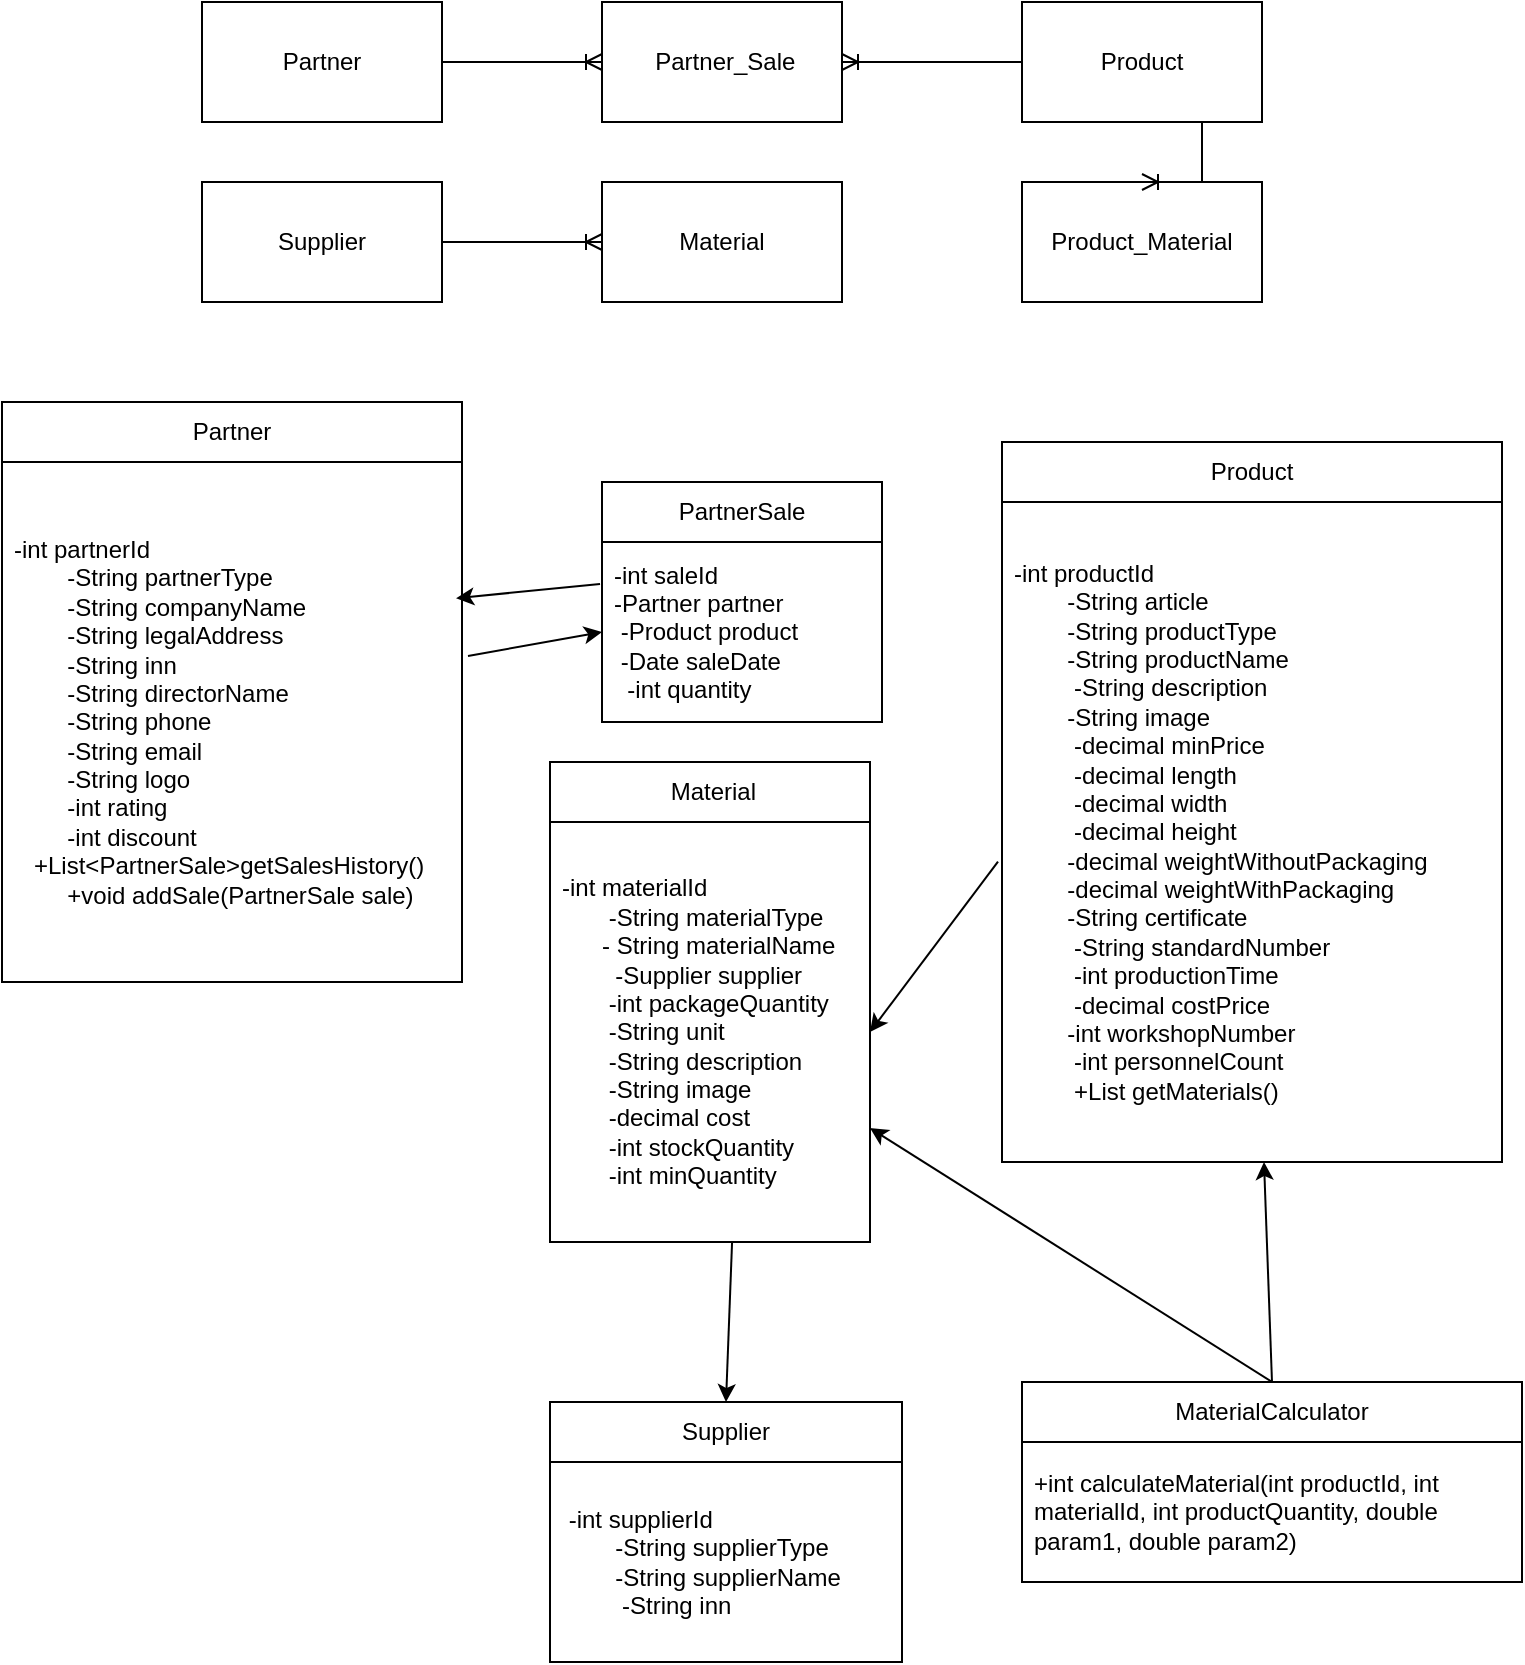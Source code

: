 <mxfile version="26.0.10">
  <diagram name="Страница — 1" id="ocxqq5EhkebSTBUKa830">
    <mxGraphModel dx="2032" dy="2282" grid="1" gridSize="10" guides="1" tooltips="1" connect="1" arrows="1" fold="1" page="1" pageScale="1" pageWidth="827" pageHeight="1169" math="0" shadow="0">
      <root>
        <mxCell id="0" />
        <mxCell id="1" parent="0" />
        <mxCell id="QFR_fkobPdCCzH-Lz_Cs-1" value="Partner" style="rounded=0;whiteSpace=wrap;html=1;" vertex="1" parent="1">
          <mxGeometry x="160" y="-1130" width="120" height="60" as="geometry" />
        </mxCell>
        <mxCell id="QFR_fkobPdCCzH-Lz_Cs-2" value="&amp;nbsp;Partner_Sale" style="rounded=0;whiteSpace=wrap;html=1;" vertex="1" parent="1">
          <mxGeometry x="360" y="-1130" width="120" height="60" as="geometry" />
        </mxCell>
        <mxCell id="QFR_fkobPdCCzH-Lz_Cs-3" value="Product" style="rounded=0;whiteSpace=wrap;html=1;" vertex="1" parent="1">
          <mxGeometry x="570" y="-1130" width="120" height="60" as="geometry" />
        </mxCell>
        <mxCell id="QFR_fkobPdCCzH-Lz_Cs-5" value="Product_Material" style="rounded=0;whiteSpace=wrap;html=1;" vertex="1" parent="1">
          <mxGeometry x="570" y="-1040" width="120" height="60" as="geometry" />
        </mxCell>
        <mxCell id="QFR_fkobPdCCzH-Lz_Cs-6" value="Material" style="rounded=0;whiteSpace=wrap;html=1;" vertex="1" parent="1">
          <mxGeometry x="360" y="-1040" width="120" height="60" as="geometry" />
        </mxCell>
        <mxCell id="QFR_fkobPdCCzH-Lz_Cs-7" value="Supplier" style="rounded=0;whiteSpace=wrap;html=1;" vertex="1" parent="1">
          <mxGeometry x="160" y="-1040" width="120" height="60" as="geometry" />
        </mxCell>
        <mxCell id="QFR_fkobPdCCzH-Lz_Cs-11" value="" style="edgeStyle=entityRelationEdgeStyle;fontSize=12;html=1;endArrow=ERoneToMany;rounded=0;exitX=1;exitY=0.5;exitDx=0;exitDy=0;entryX=0;entryY=0.5;entryDx=0;entryDy=0;" edge="1" parent="1" source="QFR_fkobPdCCzH-Lz_Cs-1" target="QFR_fkobPdCCzH-Lz_Cs-2">
          <mxGeometry width="100" height="100" relative="1" as="geometry">
            <mxPoint x="330" y="-700" as="sourcePoint" />
            <mxPoint x="430" y="-800" as="targetPoint" />
          </mxGeometry>
        </mxCell>
        <mxCell id="QFR_fkobPdCCzH-Lz_Cs-13" value="" style="edgeStyle=entityRelationEdgeStyle;fontSize=12;html=1;endArrow=ERoneToMany;rounded=0;entryX=1;entryY=0.5;entryDx=0;entryDy=0;exitX=0;exitY=0.5;exitDx=0;exitDy=0;" edge="1" parent="1" source="QFR_fkobPdCCzH-Lz_Cs-3" target="QFR_fkobPdCCzH-Lz_Cs-2">
          <mxGeometry width="100" height="100" relative="1" as="geometry">
            <mxPoint x="470" y="-590" as="sourcePoint" />
            <mxPoint x="570" y="-690" as="targetPoint" />
          </mxGeometry>
        </mxCell>
        <mxCell id="QFR_fkobPdCCzH-Lz_Cs-14" value="" style="edgeStyle=entityRelationEdgeStyle;fontSize=12;html=1;endArrow=ERoneToMany;rounded=0;exitX=0.5;exitY=1;exitDx=0;exitDy=0;entryX=0.5;entryY=0;entryDx=0;entryDy=0;" edge="1" parent="1" source="QFR_fkobPdCCzH-Lz_Cs-3" target="QFR_fkobPdCCzH-Lz_Cs-5">
          <mxGeometry width="100" height="100" relative="1" as="geometry">
            <mxPoint x="650" y="-1050" as="sourcePoint" />
            <mxPoint x="520" y="-990" as="targetPoint" />
            <Array as="points">
              <mxPoint x="650" y="-990" />
              <mxPoint x="640" y="-1000" />
            </Array>
          </mxGeometry>
        </mxCell>
        <mxCell id="QFR_fkobPdCCzH-Lz_Cs-15" value="" style="edgeStyle=entityRelationEdgeStyle;fontSize=12;html=1;endArrow=ERoneToMany;rounded=0;entryX=0;entryY=0.5;entryDx=0;entryDy=0;exitX=1;exitY=0.5;exitDx=0;exitDy=0;" edge="1" parent="1" source="QFR_fkobPdCCzH-Lz_Cs-7" target="QFR_fkobPdCCzH-Lz_Cs-6">
          <mxGeometry width="100" height="100" relative="1" as="geometry">
            <mxPoint x="340" y="-650" as="sourcePoint" />
            <mxPoint x="440" y="-750" as="targetPoint" />
          </mxGeometry>
        </mxCell>
        <mxCell id="QFR_fkobPdCCzH-Lz_Cs-16" value="Partner" style="swimlane;fontStyle=0;childLayout=stackLayout;horizontal=1;startSize=30;horizontalStack=0;resizeParent=1;resizeParentMax=0;resizeLast=0;collapsible=1;marginBottom=0;whiteSpace=wrap;html=1;" vertex="1" parent="1">
          <mxGeometry x="60" y="-930" width="230" height="290" as="geometry" />
        </mxCell>
        <mxCell id="QFR_fkobPdCCzH-Lz_Cs-17" value="&lt;div&gt;-int partnerId&lt;/div&gt;&lt;div&gt;&amp;nbsp; &amp;nbsp; &amp;nbsp; &amp;nbsp; -String partnerType&lt;/div&gt;&lt;div&gt;&amp;nbsp; &amp;nbsp; &amp;nbsp; &amp;nbsp; -String companyName&lt;/div&gt;&lt;div&gt;&amp;nbsp; &amp;nbsp; &amp;nbsp; &amp;nbsp; -String legalAddress&lt;/div&gt;&lt;div&gt;&amp;nbsp; &amp;nbsp; &amp;nbsp; &amp;nbsp; -String inn&lt;/div&gt;&lt;div&gt;&amp;nbsp; &amp;nbsp; &amp;nbsp; &amp;nbsp; -String directorName&lt;/div&gt;&lt;div&gt;&amp;nbsp; &amp;nbsp; &amp;nbsp; &amp;nbsp; -String phone&lt;/div&gt;&lt;div&gt;&amp;nbsp; &amp;nbsp; &amp;nbsp; &amp;nbsp; -String email&lt;/div&gt;&lt;div&gt;&amp;nbsp; &amp;nbsp; &amp;nbsp; &amp;nbsp; -String logo&lt;/div&gt;&lt;div&gt;&amp;nbsp; &amp;nbsp; &amp;nbsp; &amp;nbsp; -int rating&lt;/div&gt;&lt;div&gt;&amp;nbsp; &amp;nbsp; &amp;nbsp; &amp;nbsp; -int discount&lt;/div&gt;&lt;div&gt;&amp;nbsp; &amp;nbsp;+List&amp;lt;PartnerSale&amp;gt;getSalesHistory()&lt;/div&gt;&lt;div&gt;&amp;nbsp; &amp;nbsp; &amp;nbsp; &amp;nbsp; +void addSale(PartnerSale sale)&lt;/div&gt;" style="text;strokeColor=none;fillColor=none;align=left;verticalAlign=middle;spacingLeft=4;spacingRight=4;overflow=hidden;points=[[0,0.5],[1,0.5]];portConstraint=eastwest;rotatable=0;whiteSpace=wrap;html=1;" vertex="1" parent="QFR_fkobPdCCzH-Lz_Cs-16">
          <mxGeometry y="30" width="230" height="260" as="geometry" />
        </mxCell>
        <mxCell id="QFR_fkobPdCCzH-Lz_Cs-20" value="PartnerSale" style="swimlane;fontStyle=0;childLayout=stackLayout;horizontal=1;startSize=30;horizontalStack=0;resizeParent=1;resizeParentMax=0;resizeLast=0;collapsible=1;marginBottom=0;whiteSpace=wrap;html=1;" vertex="1" parent="1">
          <mxGeometry x="360" y="-890" width="140" height="120" as="geometry" />
        </mxCell>
        <mxCell id="QFR_fkobPdCCzH-Lz_Cs-21" value="&lt;div&gt;-int saleId&lt;/div&gt;&lt;div&gt;-Partner partner&lt;/div&gt;&lt;div&gt;&amp;nbsp;-Product product&lt;/div&gt;&lt;div&gt;&amp;nbsp;-Date saleDate&lt;/div&gt;&lt;div&gt;&amp;nbsp; -int quantity&lt;/div&gt;" style="text;strokeColor=none;fillColor=none;align=left;verticalAlign=middle;spacingLeft=4;spacingRight=4;overflow=hidden;points=[[0,0.5],[1,0.5]];portConstraint=eastwest;rotatable=0;whiteSpace=wrap;html=1;" vertex="1" parent="QFR_fkobPdCCzH-Lz_Cs-20">
          <mxGeometry y="30" width="140" height="90" as="geometry" />
        </mxCell>
        <mxCell id="QFR_fkobPdCCzH-Lz_Cs-24" value="MaterialCalculator" style="swimlane;fontStyle=0;childLayout=stackLayout;horizontal=1;startSize=30;horizontalStack=0;resizeParent=1;resizeParentMax=0;resizeLast=0;collapsible=1;marginBottom=0;whiteSpace=wrap;html=1;" vertex="1" parent="1">
          <mxGeometry x="570" y="-440" width="250" height="100" as="geometry" />
        </mxCell>
        <mxCell id="QFR_fkobPdCCzH-Lz_Cs-25" value="+int calculateMaterial(int productId, int materialId, int productQuantity, double param1, double param2)" style="text;strokeColor=none;fillColor=none;align=left;verticalAlign=middle;spacingLeft=4;spacingRight=4;overflow=hidden;points=[[0,0.5],[1,0.5]];portConstraint=eastwest;rotatable=0;whiteSpace=wrap;html=1;" vertex="1" parent="QFR_fkobPdCCzH-Lz_Cs-24">
          <mxGeometry y="30" width="250" height="70" as="geometry" />
        </mxCell>
        <mxCell id="QFR_fkobPdCCzH-Lz_Cs-28" value="Supplier" style="swimlane;fontStyle=0;childLayout=stackLayout;horizontal=1;startSize=30;horizontalStack=0;resizeParent=1;resizeParentMax=0;resizeLast=0;collapsible=1;marginBottom=0;whiteSpace=wrap;html=1;" vertex="1" parent="1">
          <mxGeometry x="334" y="-430" width="176" height="130" as="geometry" />
        </mxCell>
        <mxCell id="QFR_fkobPdCCzH-Lz_Cs-29" value="&lt;div&gt;&amp;nbsp;-int supplierId&lt;/div&gt;&lt;div&gt;&amp;nbsp; &amp;nbsp; &amp;nbsp; &amp;nbsp; -String supplierType&lt;/div&gt;&lt;div&gt;&amp;nbsp; &amp;nbsp; &amp;nbsp; &amp;nbsp; -String supplierName&lt;/div&gt;&lt;div&gt;&amp;nbsp; &amp;nbsp; &amp;nbsp; &amp;nbsp; &amp;nbsp;-String inn&lt;/div&gt;" style="text;strokeColor=none;fillColor=none;align=left;verticalAlign=middle;spacingLeft=4;spacingRight=4;overflow=hidden;points=[[0,0.5],[1,0.5]];portConstraint=eastwest;rotatable=0;whiteSpace=wrap;html=1;" vertex="1" parent="QFR_fkobPdCCzH-Lz_Cs-28">
          <mxGeometry y="30" width="176" height="100" as="geometry" />
        </mxCell>
        <mxCell id="QFR_fkobPdCCzH-Lz_Cs-32" value="Product" style="swimlane;fontStyle=0;childLayout=stackLayout;horizontal=1;startSize=30;horizontalStack=0;resizeParent=1;resizeParentMax=0;resizeLast=0;collapsible=1;marginBottom=0;whiteSpace=wrap;html=1;" vertex="1" parent="1">
          <mxGeometry x="560" y="-910" width="250" height="360" as="geometry" />
        </mxCell>
        <mxCell id="QFR_fkobPdCCzH-Lz_Cs-33" value="-int productId&#xa;        -String article&#xa;        -String productType&#xa;        -String productName&#xa;         -String description&#xa;        -String image&#xa;         -decimal minPrice&#xa;         -decimal length&#xa;         -decimal width&#xa;         -decimal height&#xa;        -decimal weightWithoutPackaging&#xa;        -decimal weightWithPackaging&#xa;        -String certificate&#xa;         -String standardNumber&#xa;         -int productionTime&#xa;         -decimal costPrice&#xa;        -int workshopNumber&#xa;         -int personnelCount&#xa;         +List&lt;Material&gt; getMaterials()" style="text;strokeColor=none;fillColor=none;align=left;verticalAlign=middle;spacingLeft=4;spacingRight=4;overflow=hidden;points=[[0,0.5],[1,0.5]];portConstraint=eastwest;rotatable=0;whiteSpace=wrap;html=1;" vertex="1" parent="QFR_fkobPdCCzH-Lz_Cs-32">
          <mxGeometry y="30" width="250" height="330" as="geometry" />
        </mxCell>
        <mxCell id="QFR_fkobPdCCzH-Lz_Cs-36" value="&amp;nbsp;Material" style="swimlane;fontStyle=0;childLayout=stackLayout;horizontal=1;startSize=30;horizontalStack=0;resizeParent=1;resizeParentMax=0;resizeLast=0;collapsible=1;marginBottom=0;whiteSpace=wrap;html=1;" vertex="1" parent="1">
          <mxGeometry x="334" y="-750" width="160" height="240" as="geometry" />
        </mxCell>
        <mxCell id="QFR_fkobPdCCzH-Lz_Cs-37" value="&lt;div&gt;-int materialId&lt;/div&gt;&lt;div&gt;&amp;nbsp; &amp;nbsp; &amp;nbsp; &amp;nbsp;-String materialType&lt;/div&gt;&lt;div&gt;&amp;nbsp; &amp;nbsp; &amp;nbsp; - String materialName&lt;/div&gt;&lt;div&gt;&amp;nbsp; &amp;nbsp; &amp;nbsp; &amp;nbsp; -Supplier supplier&lt;/div&gt;&lt;div&gt;&amp;nbsp; &amp;nbsp; &amp;nbsp; &amp;nbsp;-int packageQuantity&lt;/div&gt;&lt;div&gt;&amp;nbsp; &amp;nbsp; &amp;nbsp; &amp;nbsp;-String unit&lt;/div&gt;&lt;div&gt;&amp;nbsp; &amp;nbsp; &amp;nbsp; &amp;nbsp;-String description&lt;/div&gt;&lt;div&gt;&amp;nbsp; &amp;nbsp; &amp;nbsp; &amp;nbsp;-String image&lt;/div&gt;&lt;div&gt;&amp;nbsp; &amp;nbsp; &amp;nbsp; &amp;nbsp;-decimal cost&lt;/div&gt;&lt;div&gt;&amp;nbsp; &amp;nbsp; &amp;nbsp; &amp;nbsp;-int stockQuantity&lt;/div&gt;&lt;div&gt;&amp;nbsp; &amp;nbsp; &amp;nbsp; &amp;nbsp;-int minQuantity&lt;/div&gt;" style="text;strokeColor=none;fillColor=none;align=left;verticalAlign=middle;spacingLeft=4;spacingRight=4;overflow=hidden;points=[[0,0.5],[1,0.5]];portConstraint=eastwest;rotatable=0;whiteSpace=wrap;html=1;" vertex="1" parent="QFR_fkobPdCCzH-Lz_Cs-36">
          <mxGeometry y="30" width="160" height="210" as="geometry" />
        </mxCell>
        <mxCell id="QFR_fkobPdCCzH-Lz_Cs-44" value="" style="endArrow=classic;html=1;rounded=0;exitX=1.013;exitY=0.373;exitDx=0;exitDy=0;exitPerimeter=0;entryX=0;entryY=0.5;entryDx=0;entryDy=0;" edge="1" parent="1" source="QFR_fkobPdCCzH-Lz_Cs-17" target="QFR_fkobPdCCzH-Lz_Cs-21">
          <mxGeometry width="50" height="50" relative="1" as="geometry">
            <mxPoint x="400" y="-650" as="sourcePoint" />
            <mxPoint x="450" y="-700" as="targetPoint" />
          </mxGeometry>
        </mxCell>
        <mxCell id="QFR_fkobPdCCzH-Lz_Cs-45" value="" style="endArrow=classic;html=1;rounded=0;exitX=-0.007;exitY=0.233;exitDx=0;exitDy=0;exitPerimeter=0;entryX=0.987;entryY=0.262;entryDx=0;entryDy=0;entryPerimeter=0;" edge="1" parent="1" source="QFR_fkobPdCCzH-Lz_Cs-21" target="QFR_fkobPdCCzH-Lz_Cs-17">
          <mxGeometry width="50" height="50" relative="1" as="geometry">
            <mxPoint x="303" y="-793" as="sourcePoint" />
            <mxPoint x="370" y="-805" as="targetPoint" />
          </mxGeometry>
        </mxCell>
        <mxCell id="QFR_fkobPdCCzH-Lz_Cs-46" value="" style="endArrow=classic;html=1;rounded=0;exitX=-0.008;exitY=0.545;exitDx=0;exitDy=0;exitPerimeter=0;entryX=1;entryY=0.5;entryDx=0;entryDy=0;" edge="1" parent="1" source="QFR_fkobPdCCzH-Lz_Cs-33" target="QFR_fkobPdCCzH-Lz_Cs-37">
          <mxGeometry width="50" height="50" relative="1" as="geometry">
            <mxPoint x="672" y="-510" as="sourcePoint" />
            <mxPoint x="600" y="-503" as="targetPoint" />
          </mxGeometry>
        </mxCell>
        <mxCell id="QFR_fkobPdCCzH-Lz_Cs-47" value="" style="endArrow=classic;html=1;rounded=0;exitX=0.569;exitY=1;exitDx=0;exitDy=0;exitPerimeter=0;entryX=0.5;entryY=0;entryDx=0;entryDy=0;" edge="1" parent="1" source="QFR_fkobPdCCzH-Lz_Cs-37" target="QFR_fkobPdCCzH-Lz_Cs-28">
          <mxGeometry width="50" height="50" relative="1" as="geometry">
            <mxPoint x="668" y="-550" as="sourcePoint" />
            <mxPoint x="620" y="-385" as="targetPoint" />
          </mxGeometry>
        </mxCell>
        <mxCell id="QFR_fkobPdCCzH-Lz_Cs-49" value="" style="endArrow=classic;html=1;rounded=0;exitX=0.5;exitY=0;exitDx=0;exitDy=0;entryX=0.524;entryY=1;entryDx=0;entryDy=0;entryPerimeter=0;" edge="1" parent="1" source="QFR_fkobPdCCzH-Lz_Cs-24" target="QFR_fkobPdCCzH-Lz_Cs-33">
          <mxGeometry width="50" height="50" relative="1" as="geometry">
            <mxPoint x="445" y="-490" as="sourcePoint" />
            <mxPoint x="442" y="-410" as="targetPoint" />
          </mxGeometry>
        </mxCell>
        <mxCell id="QFR_fkobPdCCzH-Lz_Cs-48" value="" style="endArrow=classic;html=1;rounded=0;exitX=0.5;exitY=0;exitDx=0;exitDy=0;entryX=1.025;entryY=0.681;entryDx=0;entryDy=0;entryPerimeter=0;" edge="1" parent="1" source="QFR_fkobPdCCzH-Lz_Cs-24">
          <mxGeometry width="50" height="50" relative="1" as="geometry">
            <mxPoint x="691" y="-430" as="sourcePoint" />
            <mxPoint x="494" y="-566.99" as="targetPoint" />
          </mxGeometry>
        </mxCell>
      </root>
    </mxGraphModel>
  </diagram>
</mxfile>

